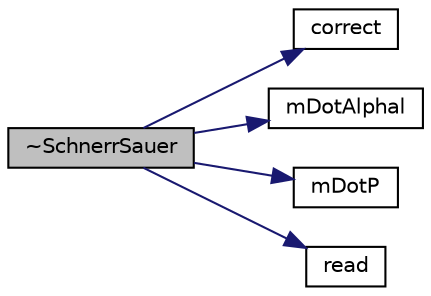 digraph "~SchnerrSauer"
{
  bgcolor="transparent";
  edge [fontname="Helvetica",fontsize="10",labelfontname="Helvetica",labelfontsize="10"];
  node [fontname="Helvetica",fontsize="10",shape=record];
  rankdir="LR";
  Node1 [label="~SchnerrSauer",height=0.2,width=0.4,color="black", fillcolor="grey75", style="filled", fontcolor="black"];
  Node1 -> Node2 [color="midnightblue",fontsize="10",style="solid",fontname="Helvetica"];
  Node2 [label="correct",height=0.2,width=0.4,color="black",URL="$a02324.html#aa40b482ba81fd8de31bdba348c184074",tooltip="Correct the SchnerrSauer phaseChange model. "];
  Node1 -> Node3 [color="midnightblue",fontsize="10",style="solid",fontname="Helvetica"];
  Node3 [label="mDotAlphal",height=0.2,width=0.4,color="black",URL="$a02324.html#af11ac61691062921d2c8b67e60e8af5b",tooltip="Return the mass condensation and vaporisation rates as a. "];
  Node1 -> Node4 [color="midnightblue",fontsize="10",style="solid",fontname="Helvetica"];
  Node4 [label="mDotP",height=0.2,width=0.4,color="black",URL="$a02324.html#a62703b358efd512826c48c1b9c16d4de",tooltip="Return the mass condensation and vaporisation rates as coefficients. "];
  Node1 -> Node5 [color="midnightblue",fontsize="10",style="solid",fontname="Helvetica"];
  Node5 [label="read",height=0.2,width=0.4,color="black",URL="$a02324.html#abcf7aafd601a940195284bc91610bb08",tooltip="Read the transportProperties dictionary and update. "];
}
